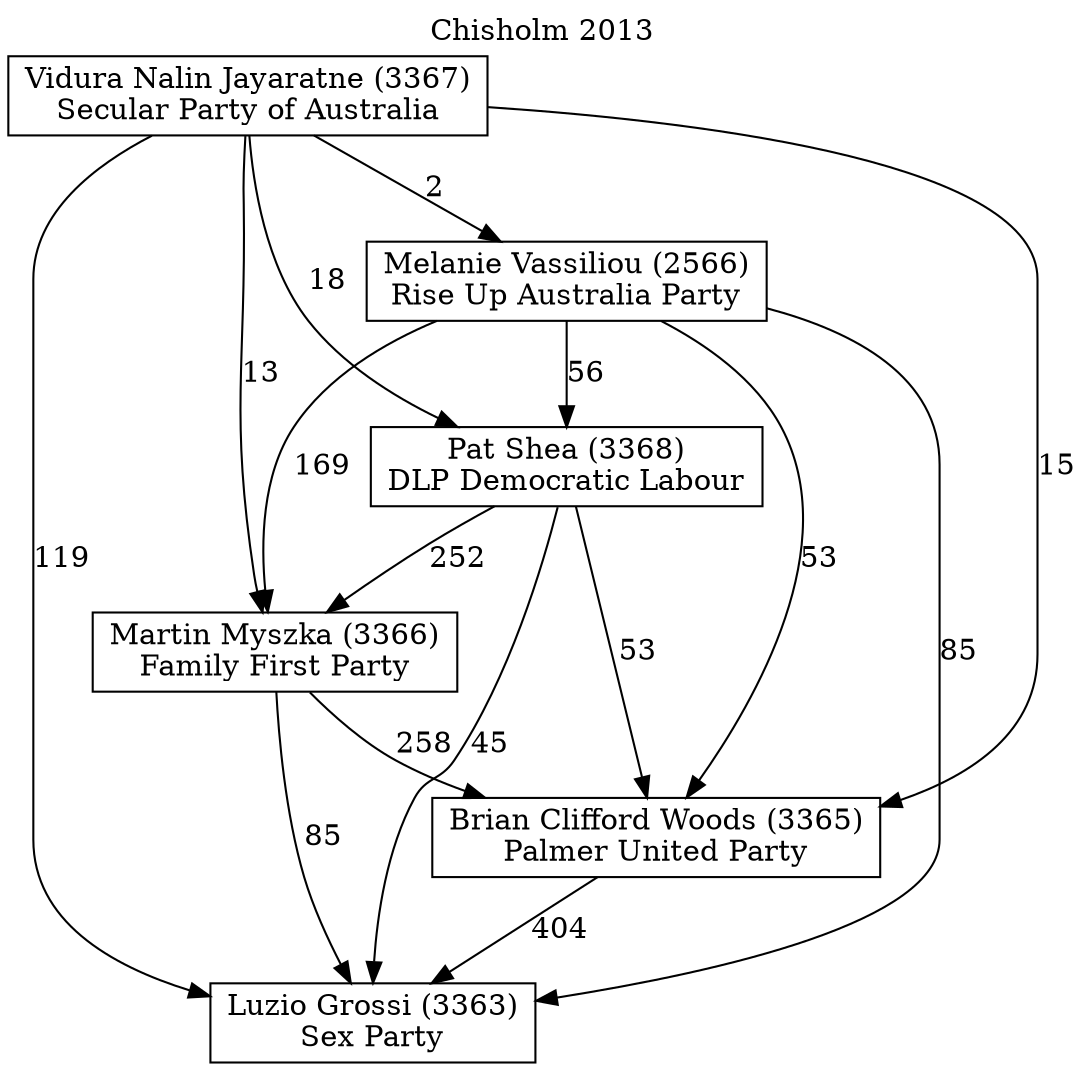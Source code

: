 // House preference flow
digraph "Luzio Grossi (3363)_Chisholm_2013" {
	graph [label="Chisholm 2013" labelloc=t mclimit=10]
	node [shape=box]
	"Luzio Grossi (3363)" [label="Luzio Grossi (3363)
Sex Party"]
	"Brian Clifford Woods (3365)" [label="Brian Clifford Woods (3365)
Palmer United Party"]
	"Martin Myszka (3366)" [label="Martin Myszka (3366)
Family First Party"]
	"Pat Shea (3368)" [label="Pat Shea (3368)
DLP Democratic Labour"]
	"Melanie Vassiliou (2566)" [label="Melanie Vassiliou (2566)
Rise Up Australia Party"]
	"Vidura Nalin Jayaratne (3367)" [label="Vidura Nalin Jayaratne (3367)
Secular Party of Australia"]
	"Brian Clifford Woods (3365)" -> "Luzio Grossi (3363)" [label=404]
	"Martin Myszka (3366)" -> "Brian Clifford Woods (3365)" [label=258]
	"Pat Shea (3368)" -> "Martin Myszka (3366)" [label=252]
	"Melanie Vassiliou (2566)" -> "Pat Shea (3368)" [label=56]
	"Vidura Nalin Jayaratne (3367)" -> "Melanie Vassiliou (2566)" [label=2]
	"Martin Myszka (3366)" -> "Luzio Grossi (3363)" [label=85]
	"Pat Shea (3368)" -> "Luzio Grossi (3363)" [label=45]
	"Melanie Vassiliou (2566)" -> "Luzio Grossi (3363)" [label=85]
	"Vidura Nalin Jayaratne (3367)" -> "Luzio Grossi (3363)" [label=119]
	"Vidura Nalin Jayaratne (3367)" -> "Pat Shea (3368)" [label=18]
	"Melanie Vassiliou (2566)" -> "Martin Myszka (3366)" [label=169]
	"Vidura Nalin Jayaratne (3367)" -> "Martin Myszka (3366)" [label=13]
	"Pat Shea (3368)" -> "Brian Clifford Woods (3365)" [label=53]
	"Melanie Vassiliou (2566)" -> "Brian Clifford Woods (3365)" [label=53]
	"Vidura Nalin Jayaratne (3367)" -> "Brian Clifford Woods (3365)" [label=15]
}

